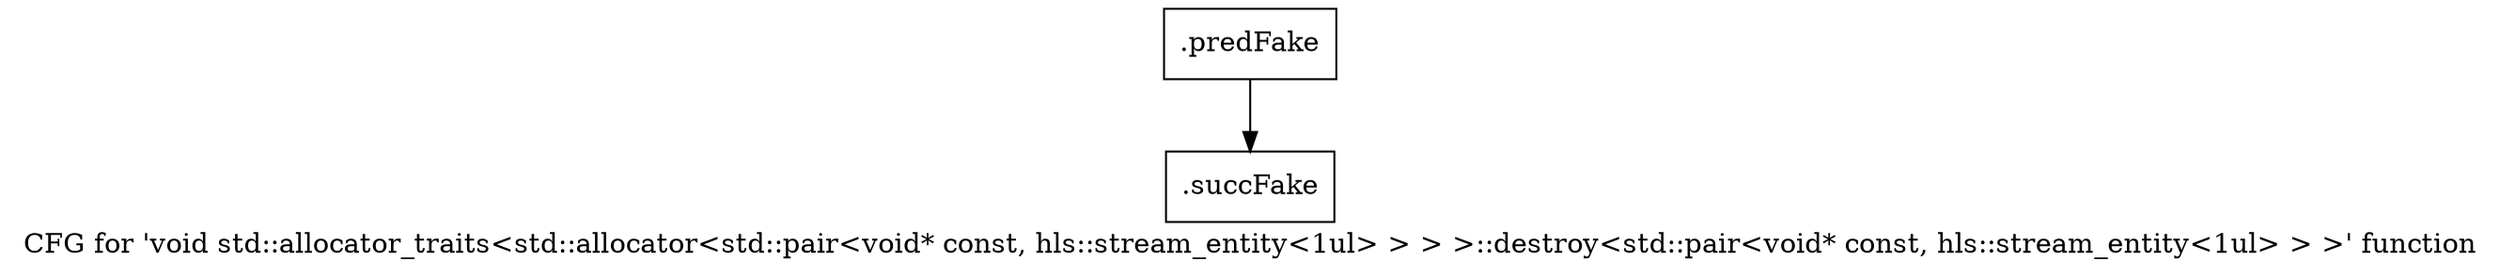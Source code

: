 digraph "CFG for 'void std::allocator_traits\<std::allocator\<std::pair\<void* const, hls::stream_entity\<1ul\> \> \> \>::destroy\<std::pair\<void* const, hls::stream_entity\<1ul\> \> \>' function" {
	label="CFG for 'void std::allocator_traits\<std::allocator\<std::pair\<void* const, hls::stream_entity\<1ul\> \> \> \>::destroy\<std::pair\<void* const, hls::stream_entity\<1ul\> \> \>' function";

	Node0x5248090 [shape=record,filename="",linenumber="",label="{.predFake}"];
	Node0x5248090 -> Node0x52dc540[ callList="" memoryops="" filename="/home/akhilkushe/Xilinx/Vitis_HLS/2021.2/tps/lnx64/gcc-6.2.0/lib/gcc/x86_64-pc-linux-gnu/6.2.0/../../../../include/c++/6.2.0/bits/alloc_traits.h" execusionnum="0"];
	Node0x52dc540 [shape=record,filename="/home/akhilkushe/Xilinx/Vitis_HLS/2021.2/tps/lnx64/gcc-6.2.0/lib/gcc/x86_64-pc-linux-gnu/6.2.0/../../../../include/c++/6.2.0/bits/alloc_traits.h",linenumber="467",label="{.succFake}"];
}
